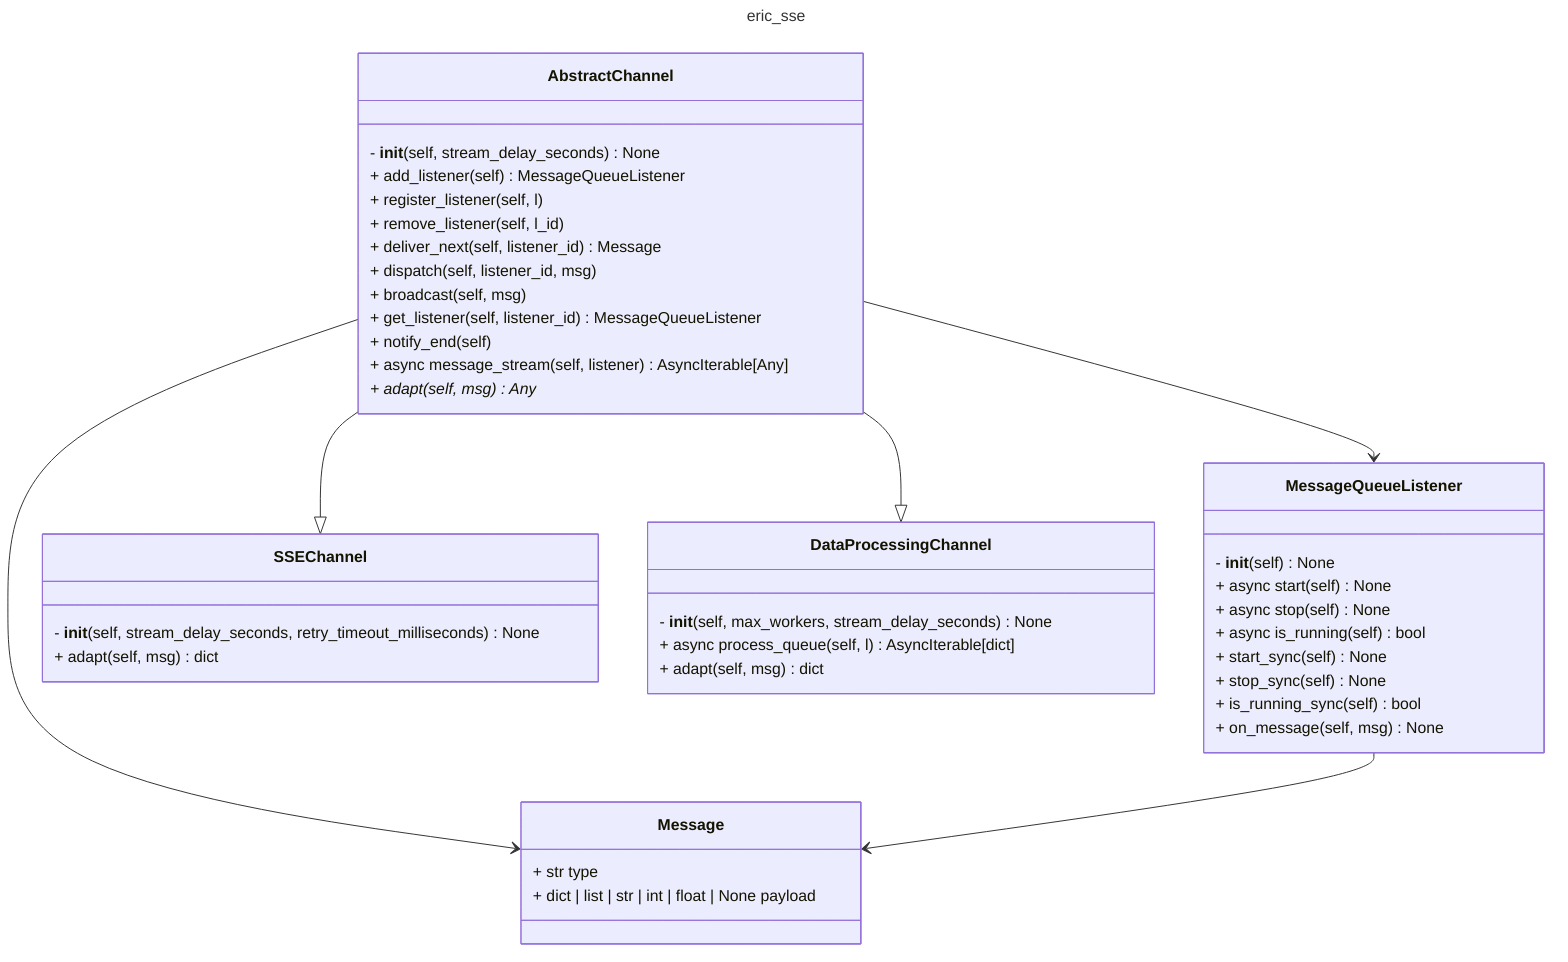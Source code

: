---
title: eric_sse
---
classDiagram

    class Message {
        + str type
        + dict | list | str | int | float | None payload
    }

    class MessageQueueListener {
        - __init__(self) None
        + async start(self) None
        + async stop(self) None
        + async is_running(self) bool
        + start_sync(self) None
        + stop_sync(self) None
        + is_running_sync(self) bool
        + on_message(self, msg) None
    }

    class AbstractChannel {
        - __init__(self, stream_delay_seconds) None
        + add_listener(self) MessageQueueListener
        + register_listener(self, l)
        + remove_listener(self, l_id)
        + deliver_next(self, listener_id) Message
        + dispatch(self, listener_id, msg)
        + broadcast(self, msg)
        + get_listener(self, listener_id) MessageQueueListener
        + notify_end(self)
        + async message_stream(self, listener) AsyncIterable[Any]
        + adapt(self, msg)* Any
    }

    class SSEChannel {
        - __init__(self, stream_delay_seconds, retry_timeout_milliseconds) None
        + adapt(self, msg) dict
    }

    class DataProcessingChannel {
        - __init__(self, max_workers, stream_delay_seconds) None
        + async process_queue(self, l) AsyncIterable[dict]
        + adapt(self, msg) dict
    }

    AbstractChannel --|> SSEChannel
    AbstractChannel --> Message
    MessageQueueListener --> Message
    AbstractChannel --|> DataProcessingChannel
    AbstractChannel --> MessageQueueListener